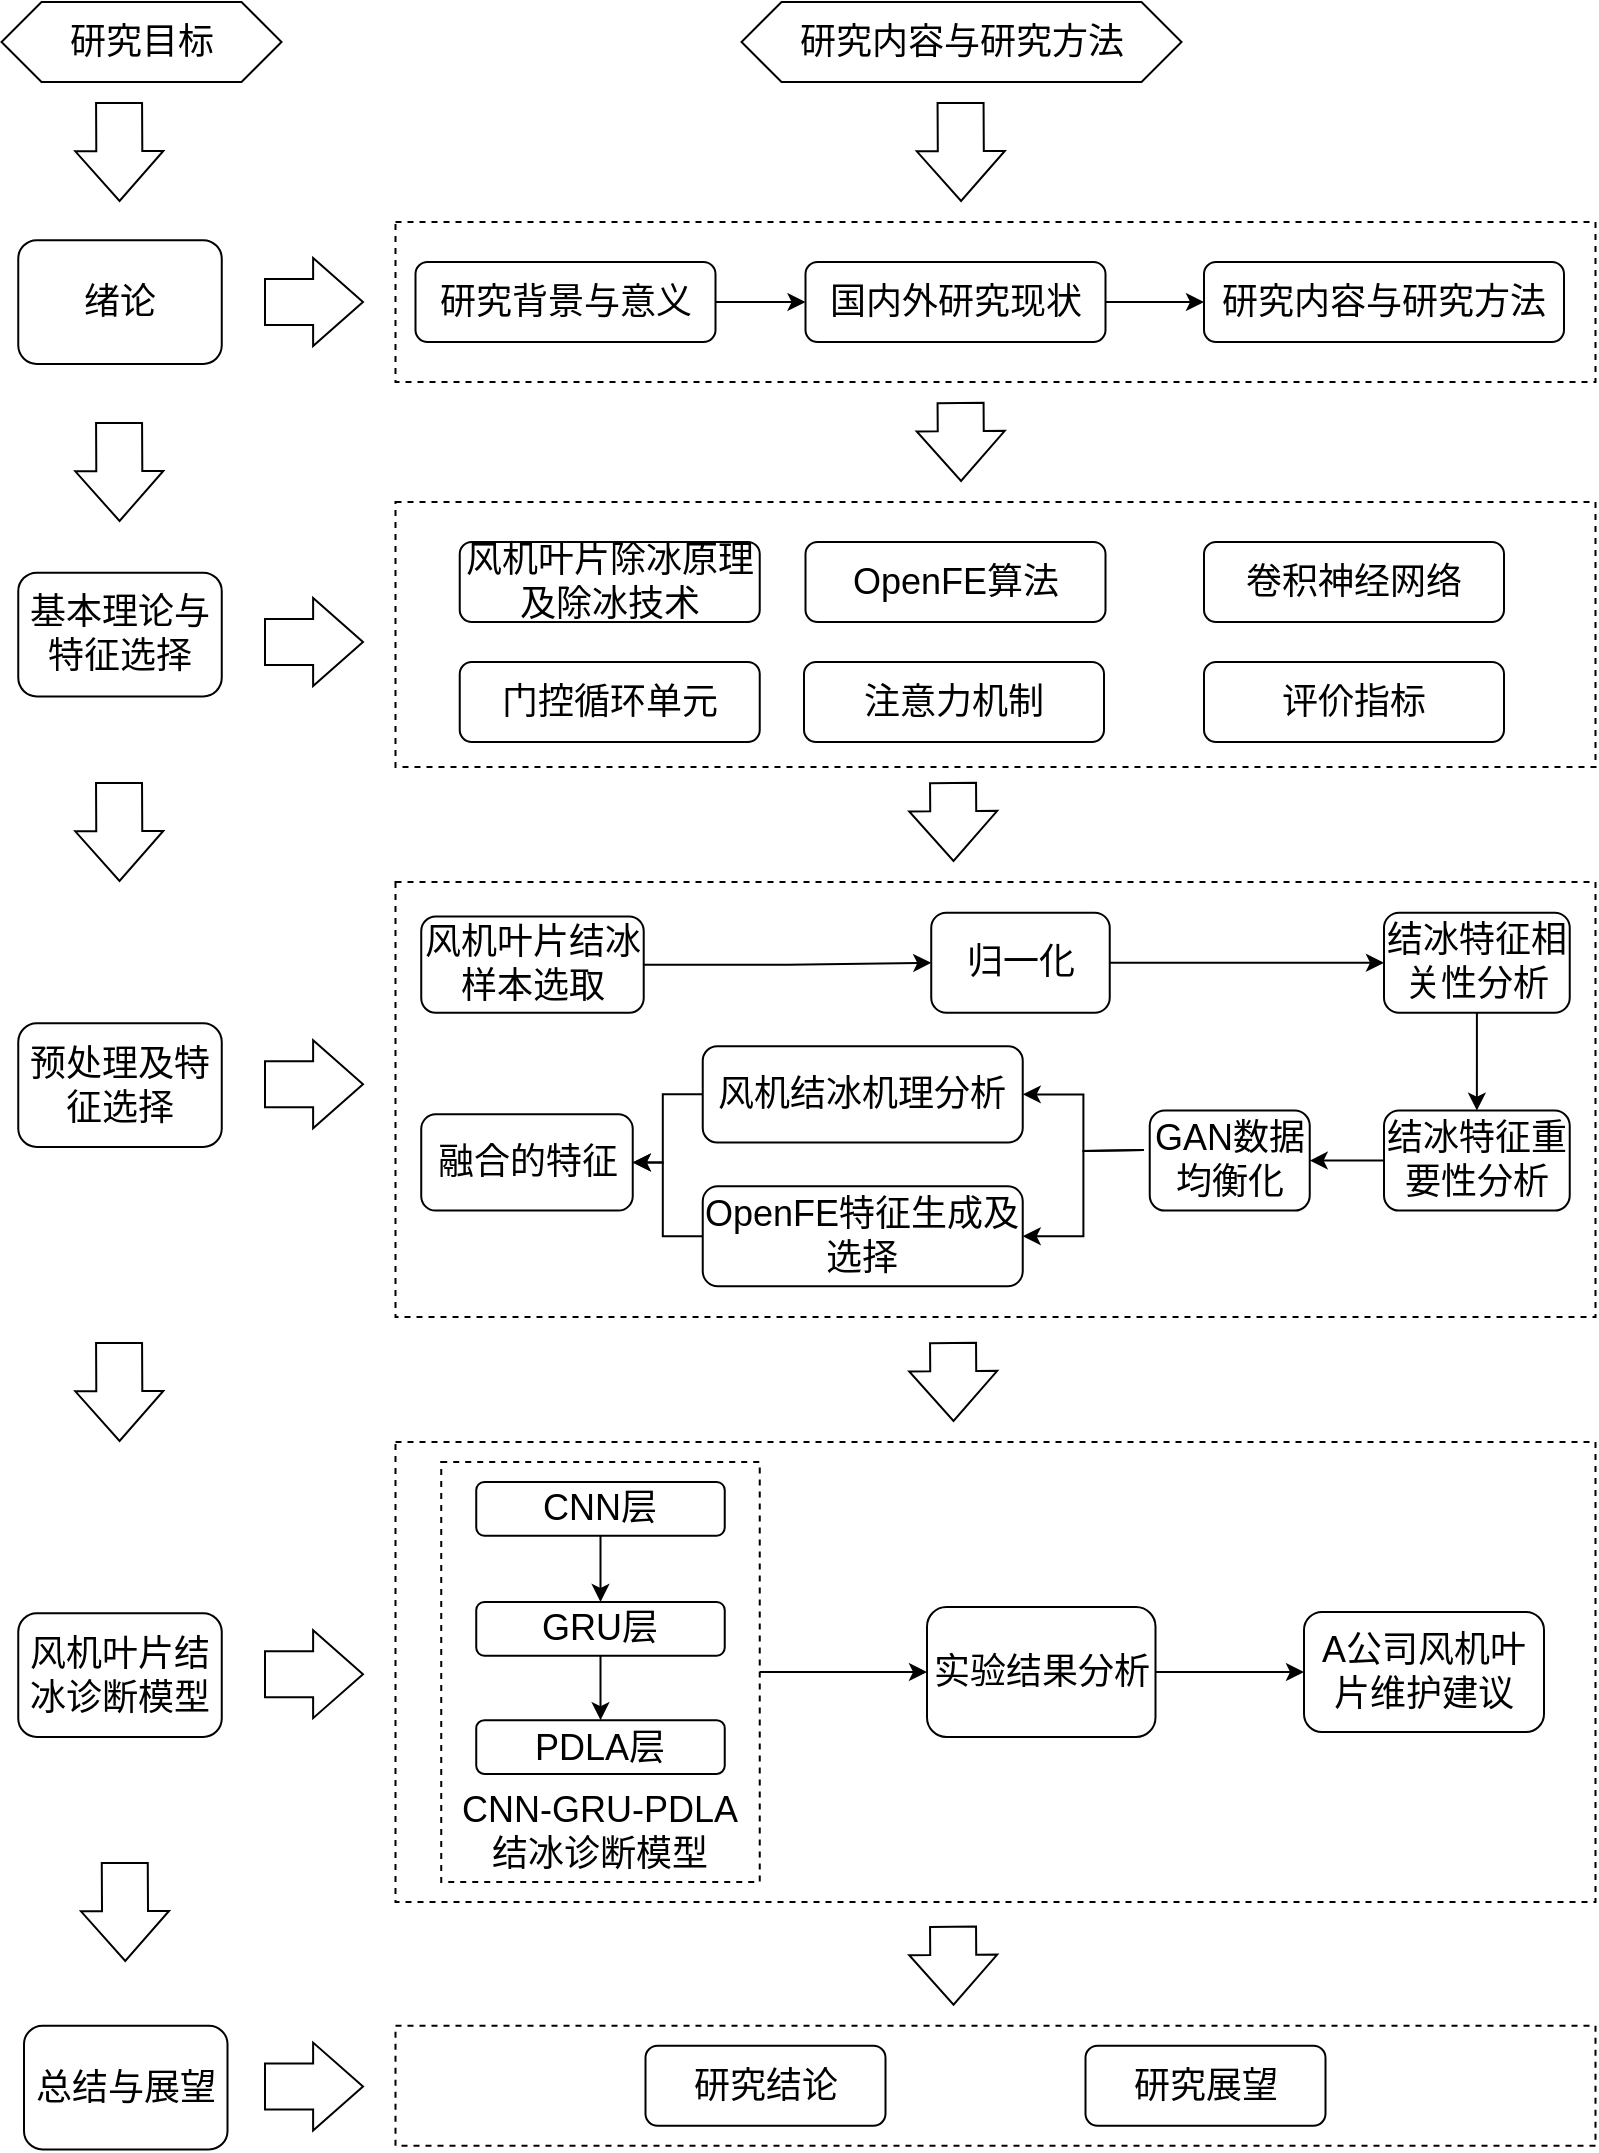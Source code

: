 <mxfile version="26.2.14">
  <diagram name="第 1 页" id="p5fiXoCb0oHlGnUIcILo">
    <mxGraphModel dx="2022" dy="1122" grid="1" gridSize="10" guides="1" tooltips="1" connect="1" arrows="1" fold="1" page="1" pageScale="1" pageWidth="827" pageHeight="1169" math="0" shadow="0">
      <root>
        <mxCell id="0" />
        <mxCell id="1" parent="0" />
        <mxCell id="f8FCbJ_lQctMmRmD2ybC-2" value="" style="rounded=0;whiteSpace=wrap;html=1;dashed=1;" parent="1" vertex="1">
          <mxGeometry x="215.75" y="460" width="600" height="217.5" as="geometry" />
        </mxCell>
        <mxCell id="f8FCbJ_lQctMmRmD2ybC-5" value="" style="rounded=0;whiteSpace=wrap;html=1;dashed=1;" parent="1" vertex="1">
          <mxGeometry x="215.75" y="740" width="600" height="230" as="geometry" />
        </mxCell>
        <mxCell id="NmaUn0dJjPpodGhn62Yx-41" style="edgeStyle=orthogonalEdgeStyle;rounded=0;orthogonalLoop=1;jettySize=auto;html=1;exitX=1;exitY=0.5;exitDx=0;exitDy=0;entryX=0;entryY=0.5;entryDx=0;entryDy=0;" parent="1" source="f8FCbJ_lQctMmRmD2ybC-7" target="f8FCbJ_lQctMmRmD2ybC-48" edge="1">
          <mxGeometry relative="1" as="geometry" />
        </mxCell>
        <mxCell id="f8FCbJ_lQctMmRmD2ybC-7" value="" style="rounded=0;whiteSpace=wrap;html=1;dashed=1;" parent="1" vertex="1">
          <mxGeometry x="238.62" y="750" width="159.25" height="210" as="geometry" />
        </mxCell>
        <mxCell id="f8FCbJ_lQctMmRmD2ybC-8" value="" style="rounded=0;whiteSpace=wrap;html=1;dashed=1;" parent="1" vertex="1">
          <mxGeometry x="215.75" y="1031.87" width="600" height="60" as="geometry" />
        </mxCell>
        <mxCell id="f8FCbJ_lQctMmRmD2ybC-10" value="" style="rounded=0;whiteSpace=wrap;html=1;dashed=1;" parent="1" vertex="1">
          <mxGeometry x="215.75" y="270" width="600" height="132.5" as="geometry" />
        </mxCell>
        <mxCell id="f8FCbJ_lQctMmRmD2ybC-12" value="" style="rounded=0;whiteSpace=wrap;html=1;dashed=1;" parent="1" vertex="1">
          <mxGeometry x="215.75" y="130" width="600" height="80" as="geometry" />
        </mxCell>
        <mxCell id="f8FCbJ_lQctMmRmD2ybC-13" value="&lt;font style=&quot;font-size: 18px;&quot;&gt;研究目标&lt;/font&gt;" style="shape=hexagon;perimeter=hexagonPerimeter2;whiteSpace=wrap;html=1;fixedSize=1;" parent="1" vertex="1">
          <mxGeometry x="18.76" y="20" width="140" height="40" as="geometry" />
        </mxCell>
        <mxCell id="f8FCbJ_lQctMmRmD2ybC-14" value="&lt;font style=&quot;font-size: 18px;&quot;&gt;研究内容与研究方法&lt;/font&gt;" style="shape=hexagon;perimeter=hexagonPerimeter2;whiteSpace=wrap;html=1;fixedSize=1;" parent="1" vertex="1">
          <mxGeometry x="388.76" y="20" width="220" height="40" as="geometry" />
        </mxCell>
        <mxCell id="NmaUn0dJjPpodGhn62Yx-45" style="edgeStyle=orthogonalEdgeStyle;rounded=0;orthogonalLoop=1;jettySize=auto;html=1;entryX=0;entryY=0.5;entryDx=0;entryDy=0;" parent="1" source="f8FCbJ_lQctMmRmD2ybC-18" target="f8FCbJ_lQctMmRmD2ybC-20" edge="1">
          <mxGeometry relative="1" as="geometry" />
        </mxCell>
        <mxCell id="f8FCbJ_lQctMmRmD2ybC-18" value="&lt;font style=&quot;font-size: 18px;&quot;&gt;研究背景与意义&lt;/font&gt;" style="rounded=1;whiteSpace=wrap;html=1;" parent="1" vertex="1">
          <mxGeometry x="225.75" y="150" width="150" height="40" as="geometry" />
        </mxCell>
        <mxCell id="f8FCbJ_lQctMmRmD2ybC-19" value="&lt;span style=&quot;font-size: 18px;&quot;&gt;研究内容与研究方法&lt;/span&gt;" style="rounded=1;whiteSpace=wrap;html=1;" parent="1" vertex="1">
          <mxGeometry x="620" y="150" width="180" height="40" as="geometry" />
        </mxCell>
        <mxCell id="NmaUn0dJjPpodGhn62Yx-46" style="edgeStyle=orthogonalEdgeStyle;rounded=0;orthogonalLoop=1;jettySize=auto;html=1;" parent="1" source="f8FCbJ_lQctMmRmD2ybC-20" target="f8FCbJ_lQctMmRmD2ybC-19" edge="1">
          <mxGeometry relative="1" as="geometry" />
        </mxCell>
        <mxCell id="f8FCbJ_lQctMmRmD2ybC-20" value="&lt;font style=&quot;font-size: 18px;&quot;&gt;国内外研究现状&lt;/font&gt;" style="rounded=1;whiteSpace=wrap;html=1;" parent="1" vertex="1">
          <mxGeometry x="420.75" y="150" width="150" height="40" as="geometry" />
        </mxCell>
        <mxCell id="f8FCbJ_lQctMmRmD2ybC-26" value="&lt;font style=&quot;font-size: 18px;&quot;&gt;OpenFE算法&lt;/font&gt;" style="rounded=1;whiteSpace=wrap;html=1;" parent="1" vertex="1">
          <mxGeometry x="420.75" y="290" width="150" height="40" as="geometry" />
        </mxCell>
        <mxCell id="f8FCbJ_lQctMmRmD2ybC-27" value="&lt;span style=&quot;font-size: 18px;&quot;&gt;卷积神经网络&lt;/span&gt;" style="rounded=1;whiteSpace=wrap;html=1;" parent="1" vertex="1">
          <mxGeometry x="620" y="290" width="150" height="40" as="geometry" />
        </mxCell>
        <mxCell id="f8FCbJ_lQctMmRmD2ybC-28" value="&lt;span style=&quot;font-size: 18px;&quot;&gt;门控循环单元&lt;/span&gt;" style="rounded=1;whiteSpace=wrap;html=1;" parent="1" vertex="1">
          <mxGeometry x="247.87" y="350" width="150" height="40" as="geometry" />
        </mxCell>
        <mxCell id="f8FCbJ_lQctMmRmD2ybC-29" value="&lt;span style=&quot;font-size: 18px;&quot;&gt;注意力机制&lt;/span&gt;" style="rounded=1;whiteSpace=wrap;html=1;" parent="1" vertex="1">
          <mxGeometry x="420" y="350" width="150" height="40" as="geometry" />
        </mxCell>
        <mxCell id="NmaUn0dJjPpodGhn62Yx-34" style="edgeStyle=orthogonalEdgeStyle;rounded=0;orthogonalLoop=1;jettySize=auto;html=1;entryX=1;entryY=0.5;entryDx=0;entryDy=0;" parent="1" target="f8FCbJ_lQctMmRmD2ybC-54" edge="1">
          <mxGeometry relative="1" as="geometry">
            <mxPoint x="590" y="594" as="sourcePoint" />
          </mxGeometry>
        </mxCell>
        <mxCell id="NmaUn0dJjPpodGhn62Yx-36" style="edgeStyle=orthogonalEdgeStyle;rounded=0;orthogonalLoop=1;jettySize=auto;html=1;entryX=1;entryY=0.5;entryDx=0;entryDy=0;" parent="1" target="f8FCbJ_lQctMmRmD2ybC-39" edge="1">
          <mxGeometry relative="1" as="geometry">
            <mxPoint x="590" y="594" as="sourcePoint" />
          </mxGeometry>
        </mxCell>
        <mxCell id="NmaUn0dJjPpodGhn62Yx-39" style="edgeStyle=orthogonalEdgeStyle;rounded=0;orthogonalLoop=1;jettySize=auto;html=1;entryX=1;entryY=0.5;entryDx=0;entryDy=0;" parent="1" source="f8FCbJ_lQctMmRmD2ybC-39" target="NmaUn0dJjPpodGhn62Yx-37" edge="1">
          <mxGeometry relative="1" as="geometry" />
        </mxCell>
        <mxCell id="f8FCbJ_lQctMmRmD2ybC-39" value="&lt;span style=&quot;font-size: 18px;&quot;&gt;OpenFE特征生成及选择&lt;/span&gt;" style="rounded=1;whiteSpace=wrap;html=1;" parent="1" vertex="1">
          <mxGeometry x="369.37" y="612.12" width="160" height="50" as="geometry" />
        </mxCell>
        <mxCell id="f8FCbJ_lQctMmRmD2ybC-43" value="&lt;font style=&quot;font-size: 18px;&quot;&gt;风机叶片结冰诊断模型&lt;/font&gt;" style="rounded=1;whiteSpace=wrap;html=1;" parent="1" vertex="1">
          <mxGeometry x="27.13" y="825.63" width="101.75" height="61.87" as="geometry" />
        </mxCell>
        <mxCell id="NmaUn0dJjPpodGhn62Yx-42" style="edgeStyle=orthogonalEdgeStyle;rounded=0;orthogonalLoop=1;jettySize=auto;html=1;entryX=0;entryY=0.5;entryDx=0;entryDy=0;" parent="1" source="f8FCbJ_lQctMmRmD2ybC-48" target="f8FCbJ_lQctMmRmD2ybC-57" edge="1">
          <mxGeometry relative="1" as="geometry" />
        </mxCell>
        <mxCell id="f8FCbJ_lQctMmRmD2ybC-48" value="&lt;span style=&quot;font-size: 18px;&quot;&gt;实验结果分析&lt;/span&gt;" style="rounded=1;whiteSpace=wrap;html=1;" parent="1" vertex="1">
          <mxGeometry x="481.5" y="822.5" width="114.25" height="65" as="geometry" />
        </mxCell>
        <mxCell id="f8FCbJ_lQctMmRmD2ybC-51" value="&lt;span style=&quot;font-size: 18px;&quot;&gt;研究结论&lt;/span&gt;" style="rounded=1;whiteSpace=wrap;html=1;" parent="1" vertex="1">
          <mxGeometry x="340.75" y="1041.87" width="120" height="40" as="geometry" />
        </mxCell>
        <mxCell id="f8FCbJ_lQctMmRmD2ybC-52" value="&lt;span style=&quot;font-size: 18px;&quot;&gt;研究展望&lt;/span&gt;" style="rounded=1;whiteSpace=wrap;html=1;" parent="1" vertex="1">
          <mxGeometry x="560.75" y="1041.87" width="120" height="40" as="geometry" />
        </mxCell>
        <mxCell id="NmaUn0dJjPpodGhn62Yx-38" style="edgeStyle=orthogonalEdgeStyle;rounded=0;orthogonalLoop=1;jettySize=auto;html=1;entryX=1;entryY=0.5;entryDx=0;entryDy=0;" parent="1" source="f8FCbJ_lQctMmRmD2ybC-54" target="NmaUn0dJjPpodGhn62Yx-37" edge="1">
          <mxGeometry relative="1" as="geometry" />
        </mxCell>
        <mxCell id="f8FCbJ_lQctMmRmD2ybC-54" value="&lt;span style=&quot;font-size: 18px;&quot;&gt;风机结冰机理分析&lt;/span&gt;" style="rounded=1;whiteSpace=wrap;html=1;" parent="1" vertex="1">
          <mxGeometry x="369.37" y="542.12" width="160" height="48.13" as="geometry" />
        </mxCell>
        <mxCell id="f8FCbJ_lQctMmRmD2ybC-56" value="&lt;span style=&quot;font-size: 18px;&quot;&gt;CNN-GRU-PDLA结冰诊断模型&lt;/span&gt;" style="rounded=1;whiteSpace=wrap;html=1;opacity=0;" parent="1" vertex="1">
          <mxGeometry x="244.32" y="915" width="147.85" height="40" as="geometry" />
        </mxCell>
        <mxCell id="f8FCbJ_lQctMmRmD2ybC-57" value="&lt;span style=&quot;font-size: 18px;&quot;&gt;A公司风机叶片维护建议&lt;/span&gt;" style="rounded=1;whiteSpace=wrap;html=1;" parent="1" vertex="1">
          <mxGeometry x="670" y="825" width="120" height="60" as="geometry" />
        </mxCell>
        <mxCell id="NmaUn0dJjPpodGhn62Yx-6" value="&lt;span style=&quot;font-size: 18px;&quot;&gt;预处理及特征选择&lt;/span&gt;" style="rounded=1;whiteSpace=wrap;html=1;" parent="1" vertex="1">
          <mxGeometry x="27.13" y="530.63" width="101.75" height="61.87" as="geometry" />
        </mxCell>
        <mxCell id="NmaUn0dJjPpodGhn62Yx-7" value="&lt;span style=&quot;font-size: 18px;&quot;&gt;基本理论与特征选择&lt;/span&gt;" style="rounded=1;whiteSpace=wrap;html=1;" parent="1" vertex="1">
          <mxGeometry x="27.13" y="305.32" width="101.75" height="61.87" as="geometry" />
        </mxCell>
        <mxCell id="NmaUn0dJjPpodGhn62Yx-8" value="&lt;span style=&quot;font-size: 18px;&quot;&gt;绪论&lt;/span&gt;" style="rounded=1;whiteSpace=wrap;html=1;" parent="1" vertex="1">
          <mxGeometry x="27.13" y="139.07" width="101.75" height="61.87" as="geometry" />
        </mxCell>
        <mxCell id="NmaUn0dJjPpodGhn62Yx-9" value="&lt;span style=&quot;font-size: 18px;&quot;&gt;总结与展望&lt;/span&gt;" style="rounded=1;whiteSpace=wrap;html=1;" parent="1" vertex="1">
          <mxGeometry x="30" y="1031.87" width="101.75" height="61.87" as="geometry" />
        </mxCell>
        <mxCell id="NmaUn0dJjPpodGhn62Yx-10" value="" style="shape=flexArrow;endArrow=classic;html=1;rounded=0;width=23;endSize=7.98;" parent="1" edge="1">
          <mxGeometry width="50" height="50" relative="1" as="geometry">
            <mxPoint x="77.53" y="230" as="sourcePoint" />
            <mxPoint x="77.78" y="280" as="targetPoint" />
          </mxGeometry>
        </mxCell>
        <mxCell id="NmaUn0dJjPpodGhn62Yx-12" value="" style="shape=flexArrow;endArrow=classic;html=1;rounded=0;width=23;endSize=7.98;" parent="1" edge="1">
          <mxGeometry width="50" height="50" relative="1" as="geometry">
            <mxPoint x="77.51" y="410" as="sourcePoint" />
            <mxPoint x="77.76" y="460" as="targetPoint" />
          </mxGeometry>
        </mxCell>
        <mxCell id="NmaUn0dJjPpodGhn62Yx-13" value="" style="shape=flexArrow;endArrow=classic;html=1;rounded=0;width=23;endSize=7.98;" parent="1" edge="1">
          <mxGeometry width="50" height="50" relative="1" as="geometry">
            <mxPoint x="77.53" y="690" as="sourcePoint" />
            <mxPoint x="77.78" y="740" as="targetPoint" />
          </mxGeometry>
        </mxCell>
        <mxCell id="NmaUn0dJjPpodGhn62Yx-14" value="" style="shape=flexArrow;endArrow=classic;html=1;rounded=0;width=23;endSize=7.98;" parent="1" edge="1">
          <mxGeometry width="50" height="50" relative="1" as="geometry">
            <mxPoint x="80.38" y="950" as="sourcePoint" />
            <mxPoint x="80.63" y="1000" as="targetPoint" />
          </mxGeometry>
        </mxCell>
        <mxCell id="NmaUn0dJjPpodGhn62Yx-22" value="" style="shape=flexArrow;endArrow=classic;html=1;rounded=0;width=23;endSize=7.98;" parent="1" edge="1">
          <mxGeometry width="50" height="50" relative="1" as="geometry">
            <mxPoint x="150" y="170" as="sourcePoint" />
            <mxPoint x="200" y="170" as="targetPoint" />
          </mxGeometry>
        </mxCell>
        <mxCell id="NmaUn0dJjPpodGhn62Yx-23" value="" style="shape=flexArrow;endArrow=classic;html=1;rounded=0;width=23;endSize=7.98;" parent="1" edge="1">
          <mxGeometry width="50" height="50" relative="1" as="geometry">
            <mxPoint x="150" y="340" as="sourcePoint" />
            <mxPoint x="200" y="340" as="targetPoint" />
          </mxGeometry>
        </mxCell>
        <mxCell id="NmaUn0dJjPpodGhn62Yx-24" value="" style="shape=flexArrow;endArrow=classic;html=1;rounded=0;width=23;endSize=7.98;" parent="1" edge="1">
          <mxGeometry width="50" height="50" relative="1" as="geometry">
            <mxPoint x="150" y="561.09" as="sourcePoint" />
            <mxPoint x="200" y="561.09" as="targetPoint" />
          </mxGeometry>
        </mxCell>
        <mxCell id="NmaUn0dJjPpodGhn62Yx-25" value="" style="shape=flexArrow;endArrow=classic;html=1;rounded=0;width=23;endSize=7.98;" parent="1" edge="1">
          <mxGeometry width="50" height="50" relative="1" as="geometry">
            <mxPoint x="150" y="856.07" as="sourcePoint" />
            <mxPoint x="200" y="856.07" as="targetPoint" />
          </mxGeometry>
        </mxCell>
        <mxCell id="NmaUn0dJjPpodGhn62Yx-26" value="" style="shape=flexArrow;endArrow=classic;html=1;rounded=0;width=23;endSize=7.98;" parent="1" edge="1">
          <mxGeometry width="50" height="50" relative="1" as="geometry">
            <mxPoint x="150" y="1062.31" as="sourcePoint" />
            <mxPoint x="200" y="1062.31" as="targetPoint" />
          </mxGeometry>
        </mxCell>
        <mxCell id="NmaUn0dJjPpodGhn62Yx-27" value="&lt;font style=&quot;font-size: 18px;&quot;&gt;风机叶片除冰原理及除冰技术&lt;/font&gt;" style="rounded=1;whiteSpace=wrap;html=1;" parent="1" vertex="1">
          <mxGeometry x="247.87" y="290" width="150" height="40" as="geometry" />
        </mxCell>
        <mxCell id="NmaUn0dJjPpodGhn62Yx-37" value="&lt;span style=&quot;font-size: 18px;&quot;&gt;融合的特征&lt;/span&gt;" style="rounded=1;whiteSpace=wrap;html=1;" parent="1" vertex="1">
          <mxGeometry x="228.62" y="576.18" width="105.75" height="48.13" as="geometry" />
        </mxCell>
        <mxCell id="NmaUn0dJjPpodGhn62Yx-40" value="&lt;span style=&quot;font-size: 18px;&quot;&gt;评价指标&lt;/span&gt;" style="rounded=1;whiteSpace=wrap;html=1;" parent="1" vertex="1">
          <mxGeometry x="620" y="350" width="150" height="40" as="geometry" />
        </mxCell>
        <mxCell id="NmaUn0dJjPpodGhn62Yx-49" value="" style="shape=flexArrow;endArrow=classic;html=1;rounded=0;width=23;endSize=7.98;" parent="1" edge="1">
          <mxGeometry width="50" height="50" relative="1" as="geometry">
            <mxPoint x="77.53" y="70" as="sourcePoint" />
            <mxPoint x="77.78" y="120" as="targetPoint" />
          </mxGeometry>
        </mxCell>
        <mxCell id="NmaUn0dJjPpodGhn62Yx-50" value="" style="shape=flexArrow;endArrow=classic;html=1;rounded=0;width=23;endSize=7.98;" parent="1" edge="1">
          <mxGeometry width="50" height="50" relative="1" as="geometry">
            <mxPoint x="498.28" y="70" as="sourcePoint" />
            <mxPoint x="498.53" y="120" as="targetPoint" />
          </mxGeometry>
        </mxCell>
        <mxCell id="NmaUn0dJjPpodGhn62Yx-53" value="" style="shape=flexArrow;endArrow=classic;html=1;rounded=0;width=23;endSize=7.98;" parent="1" edge="1">
          <mxGeometry width="50" height="50" relative="1" as="geometry">
            <mxPoint x="498.28" y="220" as="sourcePoint" />
            <mxPoint x="498.53" y="260" as="targetPoint" />
          </mxGeometry>
        </mxCell>
        <mxCell id="NmaUn0dJjPpodGhn62Yx-54" value="" style="shape=flexArrow;endArrow=classic;html=1;rounded=0;width=23;endSize=7.98;" parent="1" edge="1">
          <mxGeometry width="50" height="50" relative="1" as="geometry">
            <mxPoint x="494.52" y="410" as="sourcePoint" />
            <mxPoint x="494.77" y="450" as="targetPoint" />
          </mxGeometry>
        </mxCell>
        <mxCell id="NmaUn0dJjPpodGhn62Yx-55" value="" style="shape=flexArrow;endArrow=classic;html=1;rounded=0;width=23;endSize=7.98;" parent="1" edge="1">
          <mxGeometry width="50" height="50" relative="1" as="geometry">
            <mxPoint x="494.52" y="690" as="sourcePoint" />
            <mxPoint x="494.77" y="730" as="targetPoint" />
          </mxGeometry>
        </mxCell>
        <mxCell id="NmaUn0dJjPpodGhn62Yx-56" value="" style="shape=flexArrow;endArrow=classic;html=1;rounded=0;width=23;endSize=7.98;" parent="1" edge="1">
          <mxGeometry width="50" height="50" relative="1" as="geometry">
            <mxPoint x="494.52" y="981.87" as="sourcePoint" />
            <mxPoint x="494.77" y="1021.87" as="targetPoint" />
          </mxGeometry>
        </mxCell>
        <mxCell id="RA1ugfaNBRuaJpOUIRTp-4" value="&lt;span style=&quot;font-size: 18px;&quot;&gt;PDLA层&lt;/span&gt;" style="rounded=1;whiteSpace=wrap;html=1;" parent="1" vertex="1">
          <mxGeometry x="256.12" y="879.07" width="124.25" height="26.87" as="geometry" />
        </mxCell>
        <mxCell id="RA1ugfaNBRuaJpOUIRTp-16" style="edgeStyle=orthogonalEdgeStyle;rounded=0;orthogonalLoop=1;jettySize=auto;html=1;" parent="1" source="RA1ugfaNBRuaJpOUIRTp-5" target="RA1ugfaNBRuaJpOUIRTp-4" edge="1">
          <mxGeometry relative="1" as="geometry" />
        </mxCell>
        <mxCell id="RA1ugfaNBRuaJpOUIRTp-5" value="&lt;span style=&quot;font-size: 18px;&quot;&gt;GRU层&lt;/span&gt;" style="rounded=1;whiteSpace=wrap;html=1;" parent="1" vertex="1">
          <mxGeometry x="256.12" y="820" width="124.25" height="26.87" as="geometry" />
        </mxCell>
        <mxCell id="RA1ugfaNBRuaJpOUIRTp-15" style="edgeStyle=orthogonalEdgeStyle;rounded=0;orthogonalLoop=1;jettySize=auto;html=1;" parent="1" source="RA1ugfaNBRuaJpOUIRTp-6" target="RA1ugfaNBRuaJpOUIRTp-5" edge="1">
          <mxGeometry relative="1" as="geometry" />
        </mxCell>
        <mxCell id="RA1ugfaNBRuaJpOUIRTp-6" value="&lt;span style=&quot;font-size: 18px;&quot;&gt;CNN层&lt;/span&gt;" style="rounded=1;whiteSpace=wrap;html=1;" parent="1" vertex="1">
          <mxGeometry x="256.12" y="760" width="124.25" height="26.87" as="geometry" />
        </mxCell>
        <mxCell id="eUhcIL0R_RjAg3wBFGVh-2" value="&lt;span style=&quot;font-size: 18px;&quot;&gt;GAN数据均衡化&lt;/span&gt;" style="rounded=1;whiteSpace=wrap;html=1;" parent="1" vertex="1">
          <mxGeometry x="592.87" y="574.31" width="80" height="50" as="geometry" />
        </mxCell>
        <mxCell id="eUhcIL0R_RjAg3wBFGVh-10" style="edgeStyle=orthogonalEdgeStyle;rounded=0;orthogonalLoop=1;jettySize=auto;html=1;entryX=0.5;entryY=0;entryDx=0;entryDy=0;" parent="1" source="eUhcIL0R_RjAg3wBFGVh-3" target="eUhcIL0R_RjAg3wBFGVh-9" edge="1">
          <mxGeometry relative="1" as="geometry" />
        </mxCell>
        <mxCell id="eUhcIL0R_RjAg3wBFGVh-3" value="&lt;span style=&quot;font-size: 18px;&quot;&gt;结冰特征相关性分析&lt;/span&gt;" style="rounded=1;whiteSpace=wrap;html=1;" parent="1" vertex="1">
          <mxGeometry x="710" y="475.38" width="92.87" height="50" as="geometry" />
        </mxCell>
        <mxCell id="eUhcIL0R_RjAg3wBFGVh-12" style="edgeStyle=orthogonalEdgeStyle;rounded=0;orthogonalLoop=1;jettySize=auto;html=1;entryX=0;entryY=0.5;entryDx=0;entryDy=0;" parent="1" source="eUhcIL0R_RjAg3wBFGVh-5" target="eUhcIL0R_RjAg3wBFGVh-6" edge="1">
          <mxGeometry relative="1" as="geometry" />
        </mxCell>
        <mxCell id="eUhcIL0R_RjAg3wBFGVh-5" value="&lt;span style=&quot;font-size: 18px;&quot;&gt;风机叶片结冰样本选取&lt;/span&gt;" style="rounded=1;whiteSpace=wrap;html=1;" parent="1" vertex="1">
          <mxGeometry x="228.62" y="477.25" width="111.24" height="48.13" as="geometry" />
        </mxCell>
        <mxCell id="eUhcIL0R_RjAg3wBFGVh-14" style="edgeStyle=orthogonalEdgeStyle;rounded=0;orthogonalLoop=1;jettySize=auto;html=1;entryX=0;entryY=0.5;entryDx=0;entryDy=0;" parent="1" source="eUhcIL0R_RjAg3wBFGVh-6" target="eUhcIL0R_RjAg3wBFGVh-3" edge="1">
          <mxGeometry relative="1" as="geometry" />
        </mxCell>
        <mxCell id="eUhcIL0R_RjAg3wBFGVh-6" value="&lt;span style=&quot;font-size: 18px;&quot;&gt;归一化&lt;/span&gt;" style="rounded=1;whiteSpace=wrap;html=1;" parent="1" vertex="1">
          <mxGeometry x="483.62" y="475.38" width="89.25" height="50" as="geometry" />
        </mxCell>
        <mxCell id="eUhcIL0R_RjAg3wBFGVh-11" style="edgeStyle=orthogonalEdgeStyle;rounded=0;orthogonalLoop=1;jettySize=auto;html=1;" parent="1" source="eUhcIL0R_RjAg3wBFGVh-9" target="eUhcIL0R_RjAg3wBFGVh-2" edge="1">
          <mxGeometry relative="1" as="geometry" />
        </mxCell>
        <mxCell id="eUhcIL0R_RjAg3wBFGVh-9" value="&lt;span style=&quot;font-size: 18px;&quot;&gt;结冰特征重要性分析&lt;/span&gt;" style="rounded=1;whiteSpace=wrap;html=1;" parent="1" vertex="1">
          <mxGeometry x="710" y="574.31" width="92.87" height="50" as="geometry" />
        </mxCell>
      </root>
    </mxGraphModel>
  </diagram>
</mxfile>
